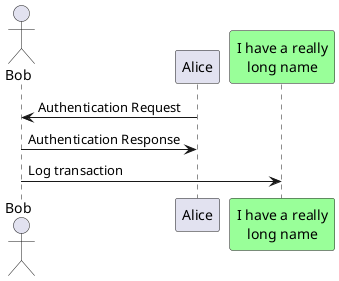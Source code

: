 @startuml
actor Bob 
' The only difference between actor
'and participant is the drawing
participant Alice
participant "I have a really\nlong name" as L #99FF99
/' You can also declare:
participant L as "I have a really\nlong name" #99FF99
'/
Alice->Bob: Authentication Request
Bob->Alice: Authentication Response
Bob->L: Log transaction
@enduml